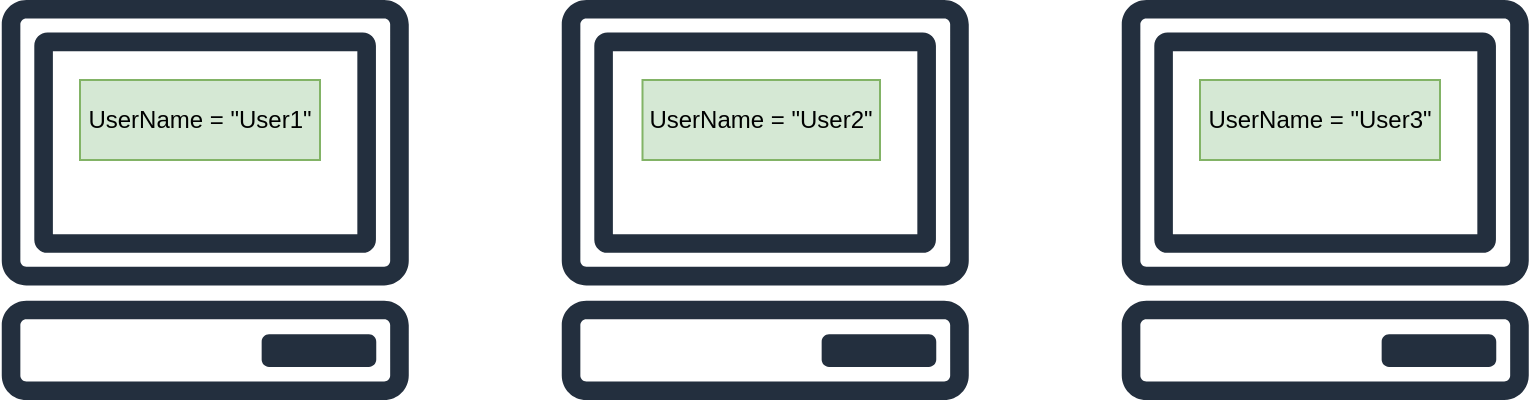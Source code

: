 <mxfile version="14.1.8" type="device" pages="3"><diagram id="bo5VjMaX-6njhXlxTO51" name="Static-Desktop"><mxGraphModel dx="1422" dy="822" grid="1" gridSize="10" guides="1" tooltips="1" connect="1" arrows="1" fold="1" page="1" pageScale="1" pageWidth="850" pageHeight="1100" math="0" shadow="0"><root><mxCell id="0"/><mxCell id="1" parent="0"/><mxCell id="CLeeCNKiDI2FjFtEoROB-1" value="" style="outlineConnect=0;fontColor=#232F3E;gradientColor=none;fillColor=#232F3E;strokeColor=none;dashed=0;verticalLabelPosition=bottom;verticalAlign=top;align=center;html=1;fontSize=12;fontStyle=0;aspect=fixed;pointerEvents=1;shape=mxgraph.aws4.client;" parent="1" vertex="1"><mxGeometry x="40" y="40" width="205.26" height="200" as="geometry"/></mxCell><mxCell id="CLeeCNKiDI2FjFtEoROB-2" value="UserName = &quot;User1&quot;" style="text;html=1;strokeColor=#82b366;fillColor=#d5e8d4;align=center;verticalAlign=middle;whiteSpace=wrap;rounded=0;" parent="1" vertex="1"><mxGeometry x="80" y="80" width="120" height="40" as="geometry"/></mxCell><mxCell id="CLeeCNKiDI2FjFtEoROB-10" value="" style="outlineConnect=0;fontColor=#232F3E;gradientColor=none;fillColor=#232F3E;strokeColor=none;dashed=0;verticalLabelPosition=bottom;verticalAlign=top;align=center;html=1;fontSize=12;fontStyle=0;aspect=fixed;pointerEvents=1;shape=mxgraph.aws4.client;" parent="1" vertex="1"><mxGeometry x="320" y="40" width="205.26" height="200" as="geometry"/></mxCell><mxCell id="CLeeCNKiDI2FjFtEoROB-11" value="UserName = &quot;User2&quot;" style="text;html=1;strokeColor=#82b366;fillColor=#d5e8d4;align=center;verticalAlign=middle;whiteSpace=wrap;rounded=0;" parent="1" vertex="1"><mxGeometry x="361.25" y="80" width="118.75" height="40" as="geometry"/></mxCell><mxCell id="CLeeCNKiDI2FjFtEoROB-12" value="" style="outlineConnect=0;fontColor=#232F3E;gradientColor=none;fillColor=#232F3E;strokeColor=none;dashed=0;verticalLabelPosition=bottom;verticalAlign=top;align=center;html=1;fontSize=12;fontStyle=0;aspect=fixed;pointerEvents=1;shape=mxgraph.aws4.client;" parent="1" vertex="1"><mxGeometry x="600" y="40" width="205.26" height="200" as="geometry"/></mxCell><mxCell id="CLeeCNKiDI2FjFtEoROB-13" value="UserName = &quot;User3&quot;" style="text;html=1;strokeColor=#82b366;fillColor=#d5e8d4;align=center;verticalAlign=middle;whiteSpace=wrap;rounded=0;" parent="1" vertex="1"><mxGeometry x="640" y="80" width="120" height="40" as="geometry"/></mxCell></root></mxGraphModel></diagram><diagram id="9Bw4DuQUtIBIWA29gdyL" name="Static-Web"><mxGraphModel dx="1422" dy="822" grid="1" gridSize="10" guides="1" tooltips="1" connect="1" arrows="1" fold="1" page="1" pageScale="1" pageWidth="850" pageHeight="1100" math="0" shadow="0"><root><mxCell id="kYlbtbjckMgx38oMEia_-0"/><mxCell id="kYlbtbjckMgx38oMEia_-1" parent="kYlbtbjckMgx38oMEia_-0"/><mxCell id="kYlbtbjckMgx38oMEia_-2" value="" style="strokeWidth=1;shadow=0;dashed=0;align=center;html=1;shape=mxgraph.mockup.containers.browserWindow;rSize=0;strokeColor=#666666;strokeColor2=#008cff;strokeColor3=#c4c4c4;mainText=,;recursiveResize=0;" parent="kYlbtbjckMgx38oMEia_-1" vertex="1"><mxGeometry x="40" y="40" width="310" height="270" as="geometry"/></mxCell><mxCell id="kYlbtbjckMgx38oMEia_-3" value="Page 1" style="strokeWidth=1;shadow=0;dashed=0;align=center;html=1;shape=mxgraph.mockup.containers.anchor;fontSize=17;fontColor=#666666;align=left;" parent="kYlbtbjckMgx38oMEia_-2" vertex="1"><mxGeometry x="60" y="12" width="110" height="26" as="geometry"/></mxCell><mxCell id="kYlbtbjckMgx38oMEia_-4" value="" style="strokeWidth=1;shadow=0;dashed=0;align=center;html=1;shape=mxgraph.mockup.containers.anchor;rSize=0;fontSize=17;fontColor=#666666;align=left;" parent="kYlbtbjckMgx38oMEia_-2" vertex="1"><mxGeometry x="130" y="60" width="250" height="26" as="geometry"/></mxCell><mxCell id="dN8_2sbUSWpqrp1Hp-3y-2" value="User Name:" style="text;html=1;strokeColor=none;fillColor=none;align=center;verticalAlign=middle;whiteSpace=wrap;rounded=0;" parent="kYlbtbjckMgx38oMEia_-2" vertex="1"><mxGeometry x="30" y="140" width="80" height="20" as="geometry"/></mxCell><mxCell id="dN8_2sbUSWpqrp1Hp-3y-3" value="user1" style="strokeWidth=1;shadow=0;dashed=0;align=center;html=1;shape=mxgraph.mockup.text.textBox;fontColor=#666666;align=left;fontSize=17;spacingLeft=4;spacingTop=-3;strokeColor=#666666;mainText=" parent="kYlbtbjckMgx38oMEia_-2" vertex="1"><mxGeometry x="130" y="135" width="150" height="30" as="geometry"/></mxCell><mxCell id="dN8_2sbUSWpqrp1Hp-3y-4" value="Login" style="strokeWidth=1;shadow=0;dashed=0;align=center;html=1;shape=mxgraph.mockup.buttons.button;strokeColor=#666666;fontColor=#ffffff;mainText=;buttonStyle=round;fontSize=17;fontStyle=1;fillColor=#008cff;whiteSpace=wrap;" parent="kYlbtbjckMgx38oMEia_-2" vertex="1"><mxGeometry x="70" y="190" width="150" height="50" as="geometry"/></mxCell><mxCell id="kYlbtbjckMgx38oMEia_-11" value="" style="outlineConnect=0;fontColor=#232F3E;gradientColor=none;fillColor=#232F3E;strokeColor=none;dashed=0;verticalLabelPosition=bottom;verticalAlign=top;align=center;html=1;fontSize=12;fontStyle=0;aspect=fixed;pointerEvents=1;shape=mxgraph.aws4.traditional_server;" parent="kYlbtbjckMgx38oMEia_-1" vertex="1"><mxGeometry x="295" y="430" width="210" height="364" as="geometry"/></mxCell><mxCell id="dN8_2sbUSWpqrp1Hp-3y-0" value="UserName = &quot;user2&quot;" style="text;html=1;strokeColor=#82b366;fillColor=#d5e8d4;align=center;verticalAlign=middle;whiteSpace=wrap;rounded=0;" parent="kYlbtbjckMgx38oMEia_-1" vertex="1"><mxGeometry x="340" y="640" width="120" height="100" as="geometry"/></mxCell><mxCell id="dN8_2sbUSWpqrp1Hp-3y-5" value="" style="strokeWidth=1;shadow=0;dashed=0;align=center;html=1;shape=mxgraph.mockup.containers.browserWindow;rSize=0;strokeColor=#666666;strokeColor2=#008cff;strokeColor3=#c4c4c4;mainText=,;recursiveResize=0;" parent="kYlbtbjckMgx38oMEia_-1" vertex="1"><mxGeometry x="450" y="40" width="310" height="270" as="geometry"/></mxCell><mxCell id="dN8_2sbUSWpqrp1Hp-3y-6" value="Page 1" style="strokeWidth=1;shadow=0;dashed=0;align=center;html=1;shape=mxgraph.mockup.containers.anchor;fontSize=17;fontColor=#666666;align=left;" parent="dN8_2sbUSWpqrp1Hp-3y-5" vertex="1"><mxGeometry x="60" y="12" width="110" height="26" as="geometry"/></mxCell><mxCell id="dN8_2sbUSWpqrp1Hp-3y-7" value="" style="strokeWidth=1;shadow=0;dashed=0;align=center;html=1;shape=mxgraph.mockup.containers.anchor;rSize=0;fontSize=17;fontColor=#666666;align=left;" parent="dN8_2sbUSWpqrp1Hp-3y-5" vertex="1"><mxGeometry x="130" y="60" width="250" height="26" as="geometry"/></mxCell><mxCell id="dN8_2sbUSWpqrp1Hp-3y-8" value="User Name:" style="text;html=1;strokeColor=none;fillColor=none;align=center;verticalAlign=middle;whiteSpace=wrap;rounded=0;" parent="dN8_2sbUSWpqrp1Hp-3y-5" vertex="1"><mxGeometry x="30" y="140" width="80" height="20" as="geometry"/></mxCell><mxCell id="dN8_2sbUSWpqrp1Hp-3y-9" value="user2" style="strokeWidth=1;shadow=0;dashed=0;align=center;html=1;shape=mxgraph.mockup.text.textBox;fontColor=#666666;align=left;fontSize=17;spacingLeft=4;spacingTop=-3;strokeColor=#666666;mainText=" parent="dN8_2sbUSWpqrp1Hp-3y-5" vertex="1"><mxGeometry x="130" y="135" width="150" height="30" as="geometry"/></mxCell><mxCell id="dN8_2sbUSWpqrp1Hp-3y-10" value="Login" style="strokeWidth=1;shadow=0;dashed=0;align=center;html=1;shape=mxgraph.mockup.buttons.button;strokeColor=#666666;fontColor=#ffffff;mainText=;buttonStyle=round;fontSize=17;fontStyle=1;fillColor=#008cff;whiteSpace=wrap;" parent="dN8_2sbUSWpqrp1Hp-3y-5" vertex="1"><mxGeometry x="70" y="190" width="150" height="50" as="geometry"/></mxCell></root></mxGraphModel></diagram><diagram id="-d4LHHWsKGihk2o8afN2" name="concat"><mxGraphModel dx="1422" dy="822" grid="1" gridSize="10" guides="1" tooltips="1" connect="1" arrows="1" fold="1" page="1" pageScale="1" pageWidth="850" pageHeight="1100" math="0" shadow="0"><root><mxCell id="qMlYOkZdFXdzTLNxKY2Z-0"/><mxCell id="qMlYOkZdFXdzTLNxKY2Z-1" parent="qMlYOkZdFXdzTLNxKY2Z-0"/><mxCell id="qMlYOkZdFXdzTLNxKY2Z-2" value="" style="rounded=1;whiteSpace=wrap;html=1;fillColor=#d5e8d4;strokeColor=#82b366;" parent="qMlYOkZdFXdzTLNxKY2Z-1" vertex="1"><mxGeometry x="80" y="70" width="250" height="150" as="geometry"/></mxCell><mxCell id="qMlYOkZdFXdzTLNxKY2Z-3" value="Stack" style="text;html=1;strokeColor=none;fillColor=none;align=center;verticalAlign=middle;whiteSpace=wrap;rounded=0;fontSize=20;" parent="qMlYOkZdFXdzTLNxKY2Z-1" vertex="1"><mxGeometry x="185" y="40" width="40" height="20" as="geometry"/></mxCell><mxCell id="qMlYOkZdFXdzTLNxKY2Z-5" value="" style="rounded=1;whiteSpace=wrap;html=1;fillColor=#d5e8d4;strokeColor=#82b366;" parent="qMlYOkZdFXdzTLNxKY2Z-1" vertex="1"><mxGeometry x="510" y="70" width="250" height="340" as="geometry"/></mxCell><mxCell id="qMlYOkZdFXdzTLNxKY2Z-6" value="Heap" style="text;html=1;strokeColor=none;fillColor=none;align=center;verticalAlign=middle;whiteSpace=wrap;rounded=0;fontSize=20;" parent="qMlYOkZdFXdzTLNxKY2Z-1" vertex="1"><mxGeometry x="615" y="40" width="40" height="20" as="geometry"/></mxCell><mxCell id="o1MFkJ9Gvu4lYli6ZZyW-0" style="edgeStyle=orthogonalEdgeStyle;rounded=0;orthogonalLoop=1;jettySize=auto;html=1;entryX=0;entryY=0.5;entryDx=0;entryDy=0;" parent="qMlYOkZdFXdzTLNxKY2Z-1" source="qMlYOkZdFXdzTLNxKY2Z-7" target="o1MFkJ9Gvu4lYli6ZZyW-4" edge="1"><mxGeometry relative="1" as="geometry"/></mxCell><mxCell id="qMlYOkZdFXdzTLNxKY2Z-7" value="result" style="rounded=0;whiteSpace=wrap;html=1;fontSize=20;" parent="qMlYOkZdFXdzTLNxKY2Z-1" vertex="1"><mxGeometry x="160" y="110" width="90" height="30" as="geometry"/></mxCell><mxCell id="qMlYOkZdFXdzTLNxKY2Z-8" value="1400" style="rounded=0;whiteSpace=wrap;html=1;fontSize=20;" parent="qMlYOkZdFXdzTLNxKY2Z-1" vertex="1"><mxGeometry x="590" y="120" width="50" height="25" as="geometry"/></mxCell><mxCell id="o1MFkJ9Gvu4lYli6ZZyW-1" value="1400/" style="rounded=0;whiteSpace=wrap;html=1;fontSize=20;" parent="qMlYOkZdFXdzTLNxKY2Z-1" vertex="1"><mxGeometry x="590" y="160" width="60" height="25" as="geometry"/></mxCell><mxCell id="o1MFkJ9Gvu4lYli6ZZyW-2" value="1400/4" style="rounded=0;whiteSpace=wrap;html=1;fontSize=20;" parent="qMlYOkZdFXdzTLNxKY2Z-1" vertex="1"><mxGeometry x="590" y="200" width="70" height="25" as="geometry"/></mxCell><mxCell id="o1MFkJ9Gvu4lYli6ZZyW-3" value="1400/4/" style="rounded=0;whiteSpace=wrap;html=1;fontSize=20;" parent="qMlYOkZdFXdzTLNxKY2Z-1" vertex="1"><mxGeometry x="590" y="240" width="80" height="25" as="geometry"/></mxCell><mxCell id="o1MFkJ9Gvu4lYli6ZZyW-4" value="1400/4/7" style="rounded=0;whiteSpace=wrap;html=1;fontSize=20;" parent="qMlYOkZdFXdzTLNxKY2Z-1" vertex="1"><mxGeometry x="590" y="280" width="100" height="25" as="geometry"/></mxCell></root></mxGraphModel></diagram></mxfile>
